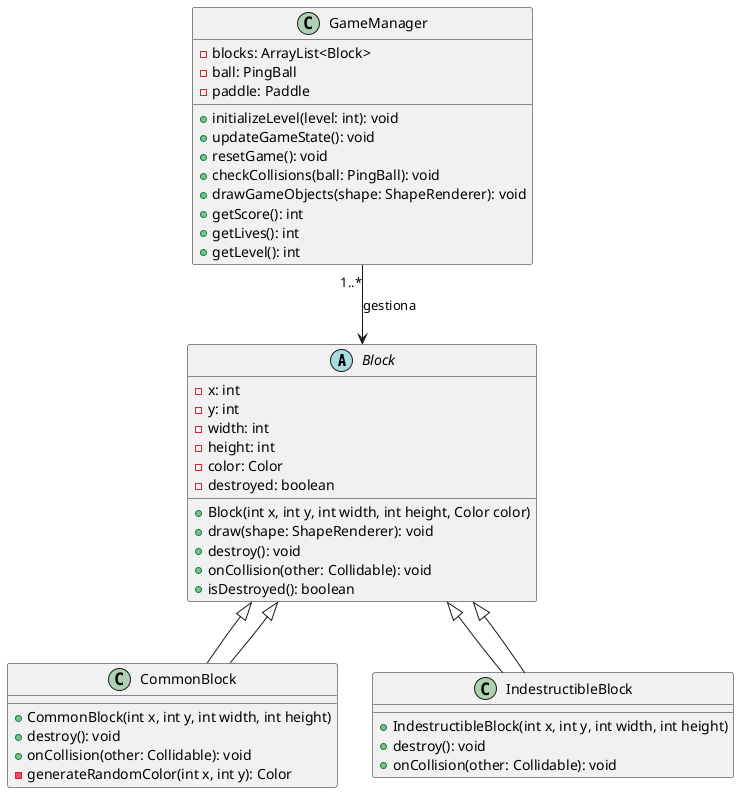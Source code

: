 @startuml
abstract class Block {
    - x: int
    - y: int
    - width: int
    - height: int
    - color: Color
    - destroyed: boolean
    + Block(int x, int y, int width, int height, Color color)
    + draw(shape: ShapeRenderer): void
    + destroy(): void
    + onCollision(other: Collidable): void
    + isDestroyed(): boolean
}

class CommonBlock extends Block {
    + CommonBlock(int x, int y, int width, int height)
    + destroy(): void
    + onCollision(other: Collidable): void
    - generateRandomColor(int x, int y): Color
}

class IndestructibleBlock extends Block {
    + IndestructibleBlock(int x, int y, int width, int height)
    + destroy(): void
    + onCollision(other: Collidable): void
}

class GameManager {
    - blocks: ArrayList<Block>
    - ball: PingBall
    - paddle: Paddle
    + initializeLevel(level: int): void
    + updateGameState(): void
    + resetGame(): void
    + checkCollisions(ball: PingBall): void
    + drawGameObjects(shape: ShapeRenderer): void
    + getScore(): int
    + getLives(): int
    + getLevel(): int
}

Block <|-- CommonBlock
Block <|-- IndestructibleBlock
GameManager --> Block : "1..*" gestiona
@enduml
